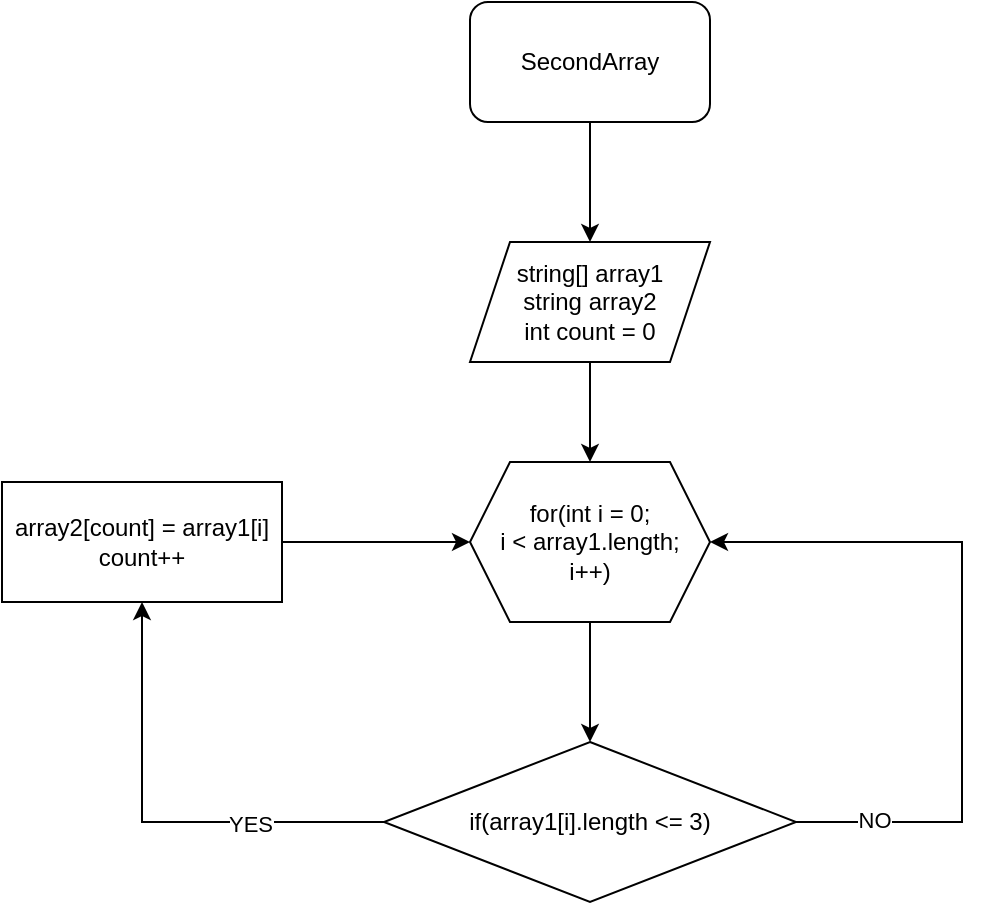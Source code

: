 <mxfile version="22.1.18" type="device">
  <diagram id="C5RBs43oDa-KdzZeNtuy" name="Page-1">
    <mxGraphModel dx="1430" dy="828" grid="1" gridSize="10" guides="1" tooltips="1" connect="1" arrows="1" fold="1" page="1" pageScale="1" pageWidth="827" pageHeight="1169" math="0" shadow="0">
      <root>
        <mxCell id="WIyWlLk6GJQsqaUBKTNV-0" />
        <mxCell id="WIyWlLk6GJQsqaUBKTNV-1" parent="WIyWlLk6GJQsqaUBKTNV-0" />
        <mxCell id="eihWlbTGyU0kAGqfzCx7-3" style="edgeStyle=orthogonalEdgeStyle;rounded=0;orthogonalLoop=1;jettySize=auto;html=1;" edge="1" parent="WIyWlLk6GJQsqaUBKTNV-1" source="eihWlbTGyU0kAGqfzCx7-0" target="eihWlbTGyU0kAGqfzCx7-1">
          <mxGeometry relative="1" as="geometry" />
        </mxCell>
        <mxCell id="eihWlbTGyU0kAGqfzCx7-0" value="SecondArray" style="rounded=1;whiteSpace=wrap;html=1;" vertex="1" parent="WIyWlLk6GJQsqaUBKTNV-1">
          <mxGeometry x="354" y="40" width="120" height="60" as="geometry" />
        </mxCell>
        <mxCell id="eihWlbTGyU0kAGqfzCx7-5" style="edgeStyle=orthogonalEdgeStyle;rounded=0;orthogonalLoop=1;jettySize=auto;html=1;" edge="1" parent="WIyWlLk6GJQsqaUBKTNV-1" source="eihWlbTGyU0kAGqfzCx7-1" target="eihWlbTGyU0kAGqfzCx7-4">
          <mxGeometry relative="1" as="geometry" />
        </mxCell>
        <mxCell id="eihWlbTGyU0kAGqfzCx7-1" value="string[] array1&lt;br&gt;string array2&lt;br&gt;int count = 0" style="shape=parallelogram;perimeter=parallelogramPerimeter;whiteSpace=wrap;html=1;fixedSize=1;" vertex="1" parent="WIyWlLk6GJQsqaUBKTNV-1">
          <mxGeometry x="354" y="160" width="120" height="60" as="geometry" />
        </mxCell>
        <mxCell id="eihWlbTGyU0kAGqfzCx7-7" style="edgeStyle=orthogonalEdgeStyle;rounded=0;orthogonalLoop=1;jettySize=auto;html=1;" edge="1" parent="WIyWlLk6GJQsqaUBKTNV-1" source="eihWlbTGyU0kAGqfzCx7-4" target="eihWlbTGyU0kAGqfzCx7-6">
          <mxGeometry relative="1" as="geometry" />
        </mxCell>
        <mxCell id="eihWlbTGyU0kAGqfzCx7-4" value="for(int i = 0;&lt;br&gt;i &amp;lt; array1.length;&lt;br&gt;i++)" style="shape=hexagon;perimeter=hexagonPerimeter2;whiteSpace=wrap;html=1;fixedSize=1;" vertex="1" parent="WIyWlLk6GJQsqaUBKTNV-1">
          <mxGeometry x="354" y="270" width="120" height="80" as="geometry" />
        </mxCell>
        <mxCell id="eihWlbTGyU0kAGqfzCx7-10" style="edgeStyle=orthogonalEdgeStyle;rounded=0;orthogonalLoop=1;jettySize=auto;html=1;entryX=1;entryY=0.5;entryDx=0;entryDy=0;" edge="1" parent="WIyWlLk6GJQsqaUBKTNV-1" source="eihWlbTGyU0kAGqfzCx7-6" target="eihWlbTGyU0kAGqfzCx7-4">
          <mxGeometry relative="1" as="geometry">
            <Array as="points">
              <mxPoint x="600" y="450" />
              <mxPoint x="600" y="310" />
            </Array>
          </mxGeometry>
        </mxCell>
        <mxCell id="eihWlbTGyU0kAGqfzCx7-15" value="NO" style="edgeLabel;html=1;align=center;verticalAlign=middle;resizable=0;points=[];" vertex="1" connectable="0" parent="eihWlbTGyU0kAGqfzCx7-10">
          <mxGeometry x="-0.779" y="1" relative="1" as="geometry">
            <mxPoint as="offset" />
          </mxGeometry>
        </mxCell>
        <mxCell id="eihWlbTGyU0kAGqfzCx7-13" style="edgeStyle=orthogonalEdgeStyle;rounded=0;orthogonalLoop=1;jettySize=auto;html=1;entryX=0.5;entryY=1;entryDx=0;entryDy=0;" edge="1" parent="WIyWlLk6GJQsqaUBKTNV-1" source="eihWlbTGyU0kAGqfzCx7-6" target="eihWlbTGyU0kAGqfzCx7-12">
          <mxGeometry relative="1" as="geometry" />
        </mxCell>
        <mxCell id="eihWlbTGyU0kAGqfzCx7-14" value="YES" style="edgeLabel;html=1;align=center;verticalAlign=middle;resizable=0;points=[];" vertex="1" connectable="0" parent="eihWlbTGyU0kAGqfzCx7-13">
          <mxGeometry x="-0.419" y="1" relative="1" as="geometry">
            <mxPoint as="offset" />
          </mxGeometry>
        </mxCell>
        <mxCell id="eihWlbTGyU0kAGqfzCx7-6" value="if(array1[i].length &amp;lt;= 3)" style="rhombus;whiteSpace=wrap;html=1;" vertex="1" parent="WIyWlLk6GJQsqaUBKTNV-1">
          <mxGeometry x="311" y="410" width="206" height="80" as="geometry" />
        </mxCell>
        <mxCell id="eihWlbTGyU0kAGqfzCx7-16" style="edgeStyle=orthogonalEdgeStyle;rounded=0;orthogonalLoop=1;jettySize=auto;html=1;" edge="1" parent="WIyWlLk6GJQsqaUBKTNV-1" source="eihWlbTGyU0kAGqfzCx7-12" target="eihWlbTGyU0kAGqfzCx7-4">
          <mxGeometry relative="1" as="geometry" />
        </mxCell>
        <mxCell id="eihWlbTGyU0kAGqfzCx7-12" value="array2[count] = array1[i]&lt;br&gt;count++" style="rounded=0;whiteSpace=wrap;html=1;" vertex="1" parent="WIyWlLk6GJQsqaUBKTNV-1">
          <mxGeometry x="120" y="280" width="140" height="60" as="geometry" />
        </mxCell>
      </root>
    </mxGraphModel>
  </diagram>
</mxfile>
